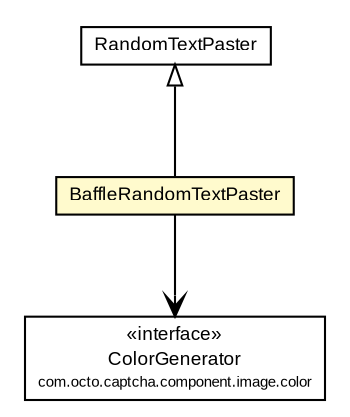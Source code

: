 #!/usr/local/bin/dot
#
# Class diagram 
# Generated by UmlGraph version 4.6 (http://www.spinellis.gr/sw/umlgraph)
#

digraph G {
	edge [fontname="arial",fontsize=10,labelfontname="arial",labelfontsize=10];
	node [fontname="arial",fontsize=10,shape=plaintext];
	// com.octo.captcha.component.image.color.ColorGenerator
	c9587 [label=<<table border="0" cellborder="1" cellspacing="0" cellpadding="2" port="p" href="../color/ColorGenerator.html">
		<tr><td><table border="0" cellspacing="0" cellpadding="1">
			<tr><td> &laquo;interface&raquo; </td></tr>
			<tr><td> ColorGenerator </td></tr>
			<tr><td><font point-size="7.0"> com.octo.captcha.component.image.color </font></td></tr>
		</table></td></tr>
		</table>>, fontname="arial", fontcolor="black", fontsize=9.0];
	// com.octo.captcha.component.image.textpaster.RandomTextPaster
	c9599 [label=<<table border="0" cellborder="1" cellspacing="0" cellpadding="2" port="p" href="./RandomTextPaster.html">
		<tr><td><table border="0" cellspacing="0" cellpadding="1">
			<tr><td> RandomTextPaster </td></tr>
		</table></td></tr>
		</table>>, fontname="arial", fontcolor="black", fontsize=9.0];
	// com.octo.captcha.component.image.textpaster.BaffleRandomTextPaster
	c9607 [label=<<table border="0" cellborder="1" cellspacing="0" cellpadding="2" port="p" bgcolor="lemonChiffon" href="./BaffleRandomTextPaster.html">
		<tr><td><table border="0" cellspacing="0" cellpadding="1">
			<tr><td> BaffleRandomTextPaster </td></tr>
		</table></td></tr>
		</table>>, fontname="arial", fontcolor="black", fontsize=9.0];
	//com.octo.captcha.component.image.textpaster.BaffleRandomTextPaster extends com.octo.captcha.component.image.textpaster.RandomTextPaster
	c9599:p -> c9607:p [dir=back,arrowtail=empty];
	// com.octo.captcha.component.image.textpaster.BaffleRandomTextPaster NAVASSOC com.octo.captcha.component.image.color.ColorGenerator
	c9607:p -> c9587:p [taillabel="", label="", headlabel="", fontname="arial", fontcolor="black", fontsize=10.0, color="black", arrowhead=open];
}


